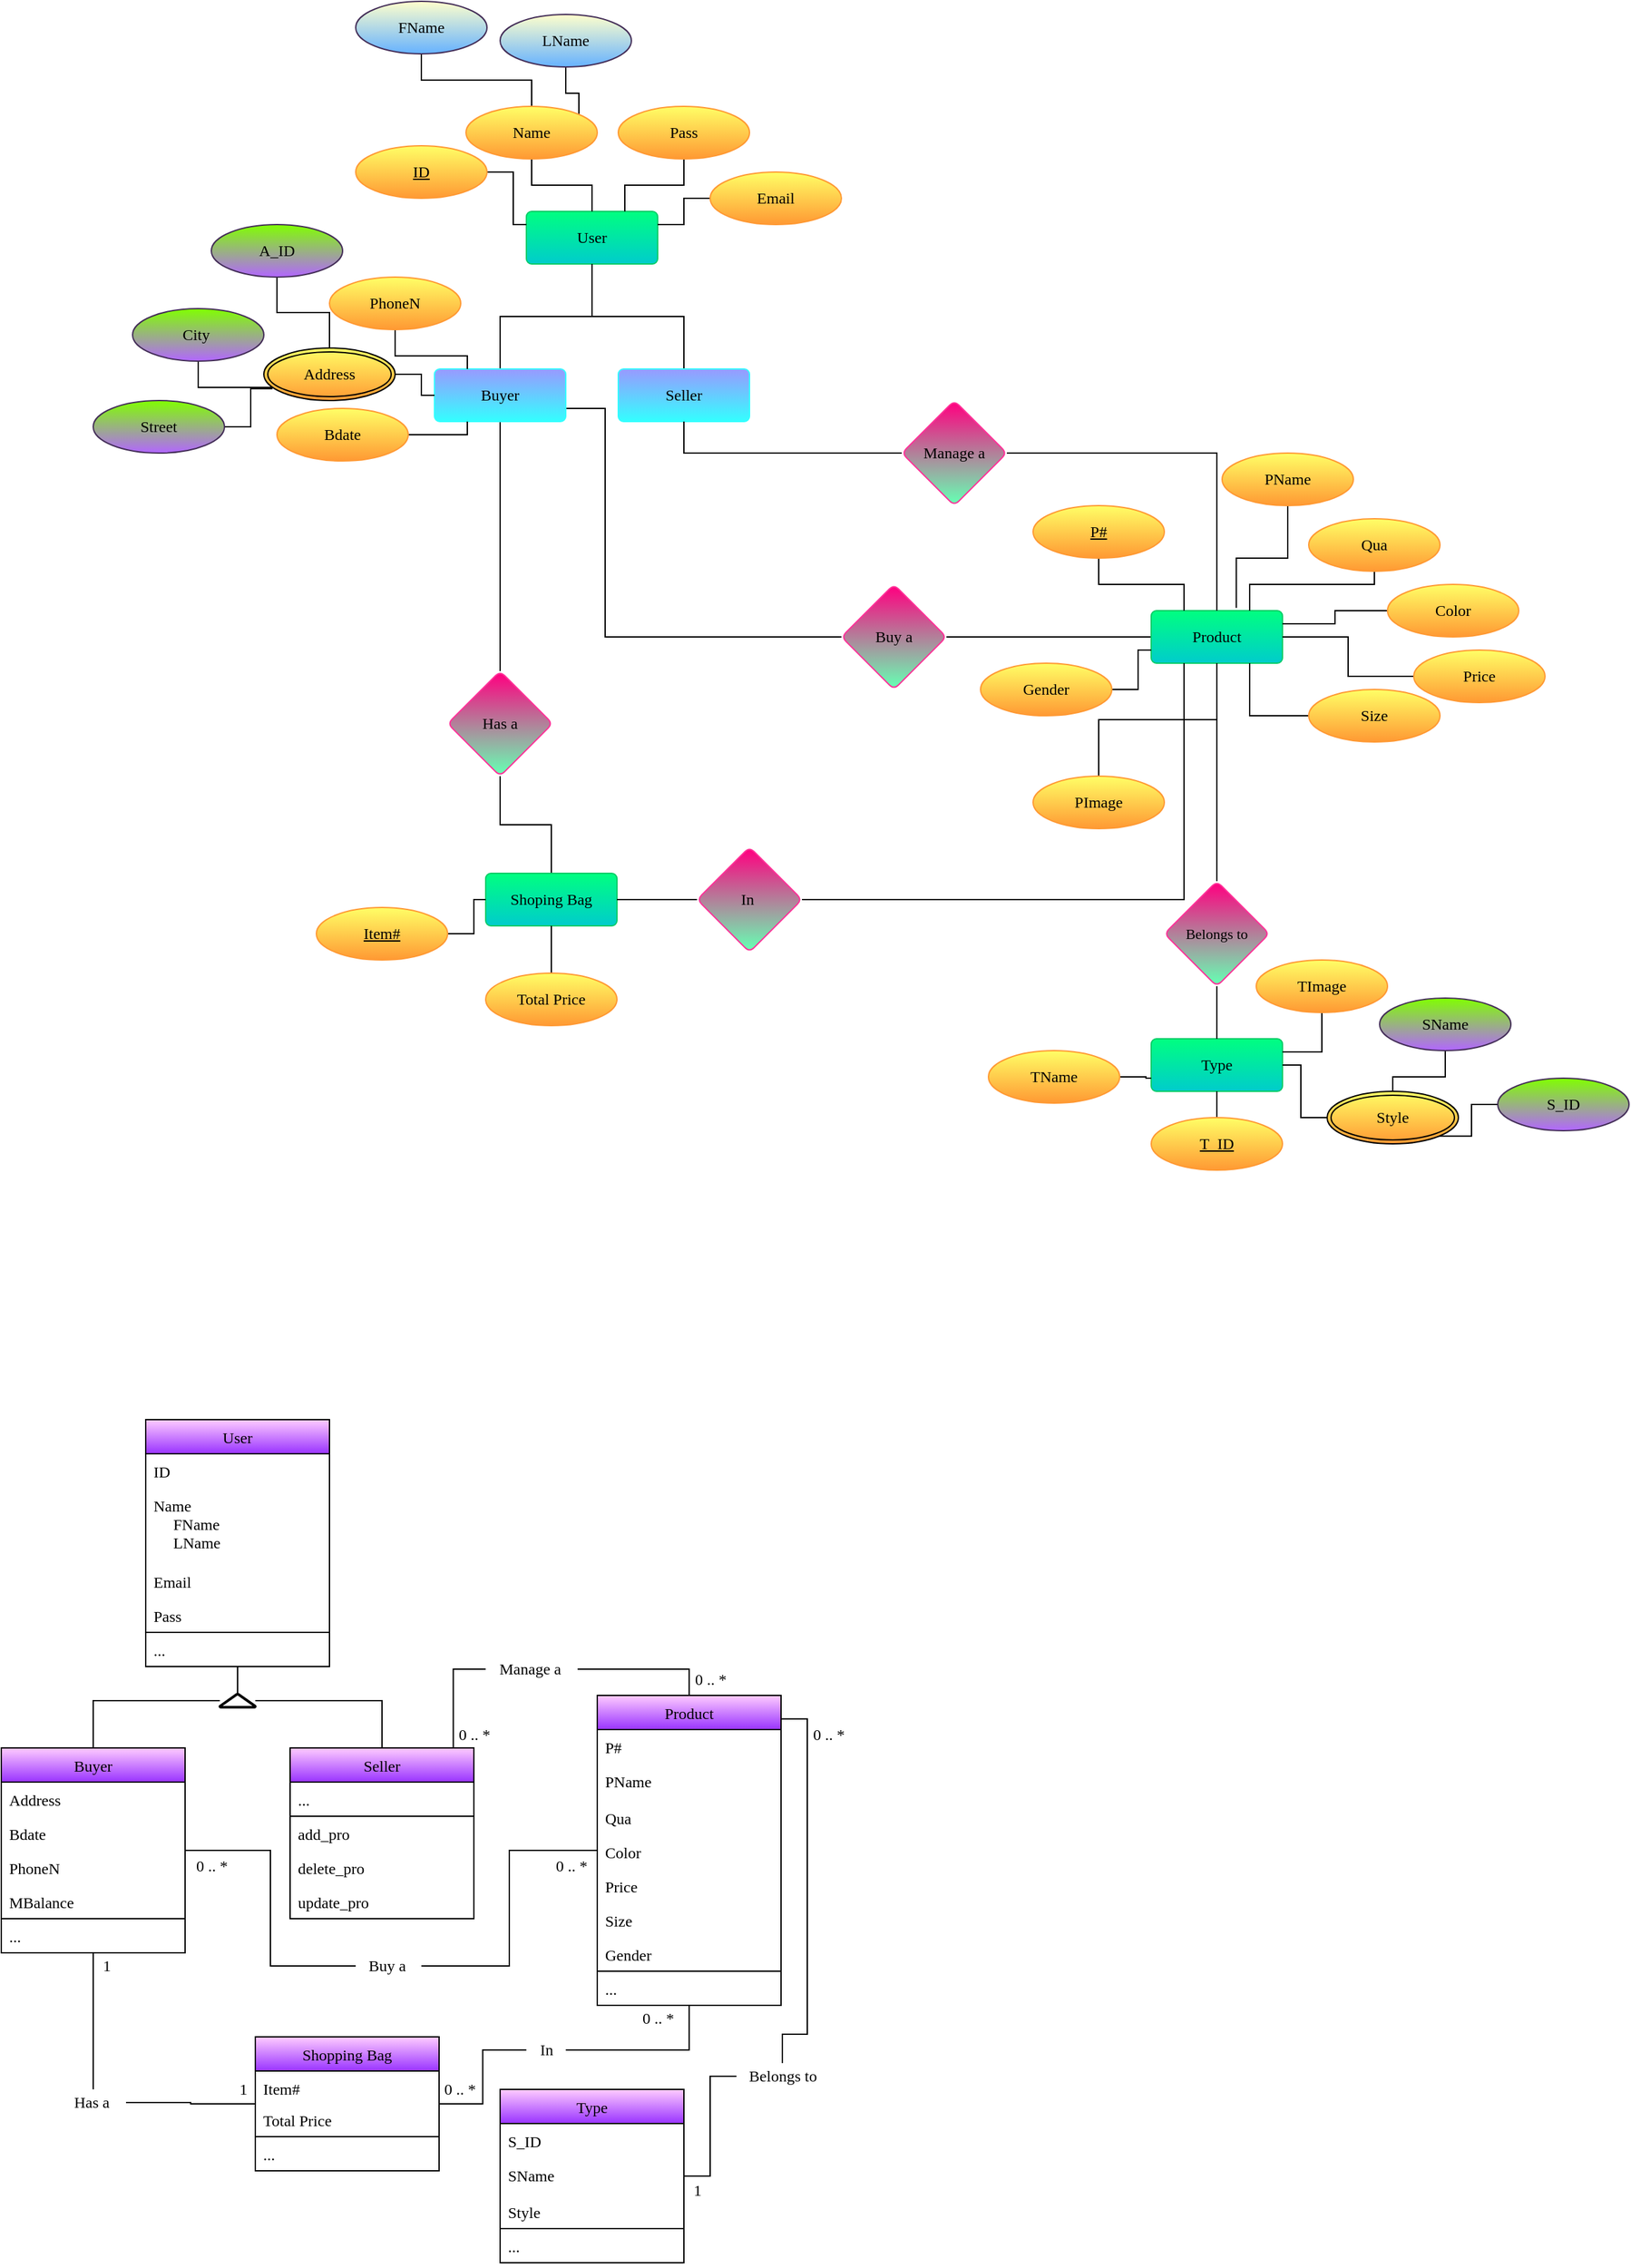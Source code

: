 <mxfile version="15.7.3" type="device"><diagram id="_LxuNjY-jm7kyZWrv2rZ" name="Page-1"><mxGraphModel dx="2048" dy="811" grid="1" gridSize="10" guides="1" tooltips="1" connect="1" arrows="1" fold="1" page="1" pageScale="1" pageWidth="827" pageHeight="1169" math="0" shadow="0"><root><mxCell id="0"/><mxCell id="1" parent="0"/><mxCell id="PsfWCYP6FHi2x8gQB1li-33" value="&lt;div&gt;&lt;font&gt;User&lt;/font&gt;&lt;/div&gt;" style="rounded=1;arcSize=10;whiteSpace=wrap;html=1;align=center;fillColor=#00FF80;strokeColor=#00CC66;fontFamily=Comic Sans MS;gradientColor=#00CCCC;" parent="1" vertex="1"><mxGeometry x="-140" y="1210" width="100" height="40" as="geometry"/></mxCell><mxCell id="PsfWCYP6FHi2x8gQB1li-34" value="" style="edgeStyle=orthogonalEdgeStyle;rounded=0;orthogonalLoop=1;jettySize=auto;html=1;fontFamily=Comic Sans MS;endArrow=none;endFill=0;" parent="1" source="PsfWCYP6FHi2x8gQB1li-35" target="PsfWCYP6FHi2x8gQB1li-55" edge="1"><mxGeometry relative="1" as="geometry"/></mxCell><mxCell id="PsfWCYP6FHi2x8gQB1li-35" value="&lt;font face=&quot;Comic Sans MS&quot;&gt;Product&lt;/font&gt;" style="rounded=1;arcSize=10;whiteSpace=wrap;html=1;align=center;fillColor=#00FF80;strokeColor=#00CC66;gradientColor=#00CCCC;" parent="1" vertex="1"><mxGeometry x="336" y="1514" width="100" height="40" as="geometry"/></mxCell><mxCell id="PsfWCYP6FHi2x8gQB1li-36" value="" style="edgeStyle=orthogonalEdgeStyle;rounded=0;orthogonalLoop=1;jettySize=auto;html=1;fontFamily=Comic Sans MS;endArrow=none;endFill=0;" parent="1" source="PsfWCYP6FHi2x8gQB1li-37" target="PsfWCYP6FHi2x8gQB1li-57" edge="1"><mxGeometry relative="1" as="geometry"/></mxCell><mxCell id="PsfWCYP6FHi2x8gQB1li-37" value="&lt;font face=&quot;Comic Sans MS&quot;&gt;Shoping Bag&lt;/font&gt;" style="rounded=1;arcSize=10;whiteSpace=wrap;html=1;align=center;fillColor=#00FF80;strokeColor=#00CC66;gradientColor=#00CCCC;" parent="1" vertex="1"><mxGeometry x="-171" y="1714" width="100" height="40" as="geometry"/></mxCell><mxCell id="PsfWCYP6FHi2x8gQB1li-106" style="edgeStyle=orthogonalEdgeStyle;rounded=0;orthogonalLoop=1;jettySize=auto;html=1;entryX=0;entryY=0.25;entryDx=0;entryDy=0;endArrow=none;endFill=0;" parent="1" source="PsfWCYP6FHi2x8gQB1li-39" target="PsfWCYP6FHi2x8gQB1li-33" edge="1"><mxGeometry relative="1" as="geometry"/></mxCell><mxCell id="PsfWCYP6FHi2x8gQB1li-39" value="ID" style="ellipse;whiteSpace=wrap;html=1;align=center;fontStyle=4;fillColor=#FFFF66;strokeColor=#FF9933;fontFamily=Comic Sans MS;gradientColor=#FF9933;" parent="1" vertex="1"><mxGeometry x="-270" y="1160" width="100" height="40" as="geometry"/></mxCell><mxCell id="rI1KBfEibgs1g3h_AhYb-63" style="edgeStyle=orthogonalEdgeStyle;rounded=0;orthogonalLoop=1;jettySize=auto;html=1;entryX=1;entryY=0.25;entryDx=0;entryDy=0;fontFamily=Comic Sans MS;endArrow=none;endFill=0;" parent="1" source="PsfWCYP6FHi2x8gQB1li-46" target="PsfWCYP6FHi2x8gQB1li-33" edge="1"><mxGeometry relative="1" as="geometry"/></mxCell><mxCell id="PsfWCYP6FHi2x8gQB1li-46" value="Email" style="ellipse;whiteSpace=wrap;html=1;align=center;fontFamily=Comic Sans MS;fillColor=#FFFF66;strokeColor=#FF9933;gradientColor=#FF9933;" parent="1" vertex="1"><mxGeometry y="1180" width="100" height="40" as="geometry"/></mxCell><mxCell id="rI1KBfEibgs1g3h_AhYb-62" style="edgeStyle=orthogonalEdgeStyle;rounded=0;orthogonalLoop=1;jettySize=auto;html=1;entryX=0.75;entryY=0;entryDx=0;entryDy=0;fontFamily=Comic Sans MS;endArrow=none;endFill=0;" parent="1" source="PsfWCYP6FHi2x8gQB1li-50" target="PsfWCYP6FHi2x8gQB1li-33" edge="1"><mxGeometry relative="1" as="geometry"/></mxCell><mxCell id="PsfWCYP6FHi2x8gQB1li-50" value="Pass" style="ellipse;whiteSpace=wrap;html=1;align=center;fontFamily=Comic Sans MS;fillColor=#FFFF66;strokeColor=#FF9933;gradientColor=#FF9933;" parent="1" vertex="1"><mxGeometry x="-70" y="1130" width="100" height="40" as="geometry"/></mxCell><mxCell id="PsfWCYP6FHi2x8gQB1li-51" style="edgeStyle=orthogonalEdgeStyle;rounded=0;orthogonalLoop=1;jettySize=auto;html=1;fontFamily=Comic Sans MS;endArrow=none;endFill=0;" parent="1" source="PsfWCYP6FHi2x8gQB1li-52" target="PsfWCYP6FHi2x8gQB1li-40" edge="1"><mxGeometry relative="1" as="geometry"/></mxCell><mxCell id="PsfWCYP6FHi2x8gQB1li-52" value="FName" style="ellipse;whiteSpace=wrap;html=1;align=center;fillColor=#FFFFCC;strokeColor=#432D57;fontFamily=Comic Sans MS;fontColor=#000000;gradientColor=#66B2FF;" parent="1" vertex="1"><mxGeometry x="-270" y="1050" width="100" height="40" as="geometry"/></mxCell><mxCell id="PsfWCYP6FHi2x8gQB1li-155" style="edgeStyle=orthogonalEdgeStyle;rounded=0;orthogonalLoop=1;jettySize=auto;html=1;entryX=0.86;entryY=0.5;entryDx=0;entryDy=0;entryPerimeter=0;fontFamily=Comic Sans MS;endArrow=none;endFill=0;" parent="1" source="PsfWCYP6FHi2x8gQB1li-54" target="PsfWCYP6FHi2x8gQB1li-40" edge="1"><mxGeometry relative="1" as="geometry"/></mxCell><mxCell id="PsfWCYP6FHi2x8gQB1li-54" value="LName" style="ellipse;whiteSpace=wrap;html=1;align=center;fillColor=#FFFFCC;strokeColor=#432D57;fontFamily=Comic Sans MS;fontColor=#000000;gradientColor=#66B2FF;" parent="1" vertex="1"><mxGeometry x="-160" y="1060" width="100" height="40" as="geometry"/></mxCell><mxCell id="PsfWCYP6FHi2x8gQB1li-152" style="edgeStyle=orthogonalEdgeStyle;rounded=0;orthogonalLoop=1;jettySize=auto;html=1;entryX=1;entryY=0.75;entryDx=0;entryDy=0;fontFamily=Comic Sans MS;endArrow=none;endFill=0;" parent="1" source="PsfWCYP6FHi2x8gQB1li-55" target="PsfWCYP6FHi2x8gQB1li-94" edge="1"><mxGeometry relative="1" as="geometry"><Array as="points"><mxPoint x="-80" y="1534"/><mxPoint x="-80" y="1360"/></Array></mxGeometry></mxCell><mxCell id="PsfWCYP6FHi2x8gQB1li-55" value="Buy a" style="rhombus;whiteSpace=wrap;html=1;rounded=1;strokeColor=#FF3399;fillColor=#FF0080;arcSize=10;gradientColor=#66FFB3;fontFamily=Comic Sans MS;" parent="1" vertex="1"><mxGeometry x="100" y="1494" width="80" height="80" as="geometry"/></mxCell><mxCell id="PsfWCYP6FHi2x8gQB1li-153" style="edgeStyle=orthogonalEdgeStyle;rounded=0;orthogonalLoop=1;jettySize=auto;html=1;entryX=0.5;entryY=0.75;entryDx=0;entryDy=0;entryPerimeter=0;fontFamily=Comic Sans MS;endArrow=none;endFill=0;" parent="1" source="PsfWCYP6FHi2x8gQB1li-57" target="PsfWCYP6FHi2x8gQB1li-94" edge="1"><mxGeometry relative="1" as="geometry"><Array as="points"><mxPoint x="-160" y="1470"/><mxPoint x="-160" y="1470"/></Array></mxGeometry></mxCell><mxCell id="PsfWCYP6FHi2x8gQB1li-57" value="Has a" style="rhombus;whiteSpace=wrap;html=1;rounded=1;fontColor=#000000;strokeColor=#FF3399;fillColor=#FF0080;arcSize=10;gradientColor=#66FFB3;fontFamily=Comic Sans MS;" parent="1" vertex="1"><mxGeometry x="-200" y="1560" width="80" height="80" as="geometry"/></mxCell><mxCell id="PsfWCYP6FHi2x8gQB1li-60" style="edgeStyle=orthogonalEdgeStyle;rounded=0;orthogonalLoop=1;jettySize=auto;html=1;entryX=0.25;entryY=0;entryDx=0;entryDy=0;fontFamily=Comic Sans MS;fontColor=#FFFFFF;endArrow=none;endFill=0;" parent="1" source="PsfWCYP6FHi2x8gQB1li-61" target="PsfWCYP6FHi2x8gQB1li-35" edge="1"><mxGeometry relative="1" as="geometry"/></mxCell><mxCell id="PsfWCYP6FHi2x8gQB1li-61" value="P#" style="ellipse;whiteSpace=wrap;html=1;align=center;fontStyle=4;fillColor=#FFFF66;strokeColor=#FF9933;fontFamily=Comic Sans MS;gradientColor=#FF9933;" parent="1" vertex="1"><mxGeometry x="246" y="1434" width="100" height="40" as="geometry"/></mxCell><mxCell id="PsfWCYP6FHi2x8gQB1li-128" style="edgeStyle=orthogonalEdgeStyle;rounded=0;orthogonalLoop=1;jettySize=auto;html=1;entryX=0.648;entryY=-0.053;entryDx=0;entryDy=0;entryPerimeter=0;endArrow=none;endFill=0;" parent="1" source="PsfWCYP6FHi2x8gQB1li-63" target="PsfWCYP6FHi2x8gQB1li-35" edge="1"><mxGeometry relative="1" as="geometry"/></mxCell><mxCell id="PsfWCYP6FHi2x8gQB1li-63" value="PName" style="ellipse;whiteSpace=wrap;html=1;align=center;fontFamily=Comic Sans MS;fillColor=#FFFF66;strokeColor=#FF9933;gradientColor=#FF9933;" parent="1" vertex="1"><mxGeometry x="390" y="1394" width="100" height="40" as="geometry"/></mxCell><mxCell id="PsfWCYP6FHi2x8gQB1li-64" style="edgeStyle=orthogonalEdgeStyle;rounded=0;orthogonalLoop=1;jettySize=auto;html=1;entryX=1;entryY=0.5;entryDx=0;entryDy=0;fontFamily=Comic Sans MS;fontColor=#FFFFFF;endArrow=none;endFill=0;" parent="1" source="PsfWCYP6FHi2x8gQB1li-65" target="PsfWCYP6FHi2x8gQB1li-35" edge="1"><mxGeometry relative="1" as="geometry"/></mxCell><mxCell id="PsfWCYP6FHi2x8gQB1li-65" value="Price" style="ellipse;whiteSpace=wrap;html=1;align=center;fontFamily=Comic Sans MS;fillColor=#FFFF66;strokeColor=#FF9933;gradientColor=#FF9933;" parent="1" vertex="1"><mxGeometry x="536" y="1544" width="100" height="40" as="geometry"/></mxCell><mxCell id="PsfWCYP6FHi2x8gQB1li-66" style="edgeStyle=orthogonalEdgeStyle;rounded=0;orthogonalLoop=1;jettySize=auto;html=1;entryX=0.75;entryY=0;entryDx=0;entryDy=0;fontFamily=Comic Sans MS;fontColor=#FFFFFF;endArrow=none;endFill=0;" parent="1" source="PsfWCYP6FHi2x8gQB1li-67" target="PsfWCYP6FHi2x8gQB1li-35" edge="1"><mxGeometry relative="1" as="geometry"><Array as="points"><mxPoint x="411" y="1494"/></Array></mxGeometry></mxCell><mxCell id="PsfWCYP6FHi2x8gQB1li-67" value="Qua" style="ellipse;whiteSpace=wrap;html=1;align=center;fontFamily=Comic Sans MS;fillColor=#FFFF66;strokeColor=#FF9933;gradientColor=#FF9933;" parent="1" vertex="1"><mxGeometry x="456" y="1444" width="100" height="40" as="geometry"/></mxCell><mxCell id="PsfWCYP6FHi2x8gQB1li-68" style="edgeStyle=orthogonalEdgeStyle;rounded=0;orthogonalLoop=1;jettySize=auto;html=1;entryX=1;entryY=0.25;entryDx=0;entryDy=0;fontFamily=Comic Sans MS;fontColor=#FFFFFF;endArrow=none;endFill=0;" parent="1" source="PsfWCYP6FHi2x8gQB1li-69" target="PsfWCYP6FHi2x8gQB1li-35" edge="1"><mxGeometry relative="1" as="geometry"/></mxCell><mxCell id="PsfWCYP6FHi2x8gQB1li-69" value="Color" style="ellipse;whiteSpace=wrap;html=1;align=center;fontFamily=Comic Sans MS;fillColor=#FFFF66;strokeColor=#FF9933;gradientColor=#FF9933;" parent="1" vertex="1"><mxGeometry x="516" y="1494" width="100" height="40" as="geometry"/></mxCell><mxCell id="PsfWCYP6FHi2x8gQB1li-123" style="edgeStyle=orthogonalEdgeStyle;rounded=0;orthogonalLoop=1;jettySize=auto;html=1;entryX=0.25;entryY=1;entryDx=0;entryDy=0;endArrow=none;endFill=0;" parent="1" source="PsfWCYP6FHi2x8gQB1li-71" target="PsfWCYP6FHi2x8gQB1li-35" edge="1"><mxGeometry relative="1" as="geometry"/></mxCell><mxCell id="PsfWCYP6FHi2x8gQB1li-141" value="" style="edgeStyle=orthogonalEdgeStyle;rounded=0;orthogonalLoop=1;jettySize=auto;html=1;fontFamily=Helvetica;endArrow=none;endFill=0;" parent="1" source="PsfWCYP6FHi2x8gQB1li-71" target="PsfWCYP6FHi2x8gQB1li-37" edge="1"><mxGeometry relative="1" as="geometry"/></mxCell><mxCell id="PsfWCYP6FHi2x8gQB1li-71" value="In&amp;nbsp;" style="rhombus;whiteSpace=wrap;html=1;rounded=1;fontColor=#000000;strokeColor=#FF3399;fillColor=#FF0080;arcSize=10;gradientColor=#66FFB3;fontFamily=Comic Sans MS;" parent="1" vertex="1"><mxGeometry x="-10" y="1694" width="80" height="80" as="geometry"/></mxCell><mxCell id="PsfWCYP6FHi2x8gQB1li-72" style="edgeStyle=orthogonalEdgeStyle;rounded=0;orthogonalLoop=1;jettySize=auto;html=1;entryX=0.5;entryY=1;entryDx=0;entryDy=0;fontFamily=Comic Sans MS;fontColor=#FFFFFF;endArrow=none;endFill=0;" parent="1" source="PsfWCYP6FHi2x8gQB1li-73" target="PsfWCYP6FHi2x8gQB1li-37" edge="1"><mxGeometry relative="1" as="geometry"/></mxCell><mxCell id="PsfWCYP6FHi2x8gQB1li-73" value="Total Price" style="ellipse;whiteSpace=wrap;html=1;align=center;fontFamily=Comic Sans MS;fontColor=#000000;strokeColor=#FF9933;fillColor=#FFFF66;gradientColor=#FF9933;" parent="1" vertex="1"><mxGeometry x="-171" y="1790" width="100" height="40" as="geometry"/></mxCell><mxCell id="PsfWCYP6FHi2x8gQB1li-125" style="edgeStyle=orthogonalEdgeStyle;rounded=0;orthogonalLoop=1;jettySize=auto;html=1;entryX=0;entryY=0.75;entryDx=0;entryDy=0;endArrow=none;endFill=0;" parent="1" source="PsfWCYP6FHi2x8gQB1li-75" target="PsfWCYP6FHi2x8gQB1li-35" edge="1"><mxGeometry relative="1" as="geometry"/></mxCell><mxCell id="PsfWCYP6FHi2x8gQB1li-75" value="Gender" style="ellipse;whiteSpace=wrap;html=1;align=center;fontFamily=Comic Sans MS;fillColor=#FFFF66;strokeColor=#FF9933;gradientColor=#FF9933;" parent="1" vertex="1"><mxGeometry x="206" y="1554" width="100" height="40" as="geometry"/></mxCell><mxCell id="PsfWCYP6FHi2x8gQB1li-80" value="&lt;font face=&quot;Comic Sans MS&quot;&gt;Type&lt;/font&gt;" style="rounded=1;arcSize=10;whiteSpace=wrap;html=1;align=center;fillColor=#00FF80;strokeColor=#00CC66;gradientColor=#00CCCC;" parent="1" vertex="1"><mxGeometry x="336" y="1840" width="100" height="40" as="geometry"/></mxCell><mxCell id="PsfWCYP6FHi2x8gQB1li-89" style="edgeStyle=orthogonalEdgeStyle;rounded=0;orthogonalLoop=1;jettySize=auto;html=1;entryX=0;entryY=0.75;entryDx=0;entryDy=0;endArrow=none;endFill=0;" parent="1" source="PsfWCYP6FHi2x8gQB1li-90" target="PsfWCYP6FHi2x8gQB1li-80" edge="1"><mxGeometry relative="1" as="geometry"/></mxCell><mxCell id="PsfWCYP6FHi2x8gQB1li-90" value="TName" style="ellipse;whiteSpace=wrap;html=1;align=center;fontFamily=Comic Sans MS;fillColor=#FFFF66;strokeColor=#FF9933;gradientColor=#FF9933;" parent="1" vertex="1"><mxGeometry x="212" y="1849" width="100" height="40" as="geometry"/></mxCell><mxCell id="PsfWCYP6FHi2x8gQB1li-91" style="edgeStyle=orthogonalEdgeStyle;rounded=0;orthogonalLoop=1;jettySize=auto;html=1;entryX=0.75;entryY=1;entryDx=0;entryDy=0;endArrow=none;endFill=0;" parent="1" source="PsfWCYP6FHi2x8gQB1li-92" target="PsfWCYP6FHi2x8gQB1li-35" edge="1"><mxGeometry relative="1" as="geometry"/></mxCell><mxCell id="PsfWCYP6FHi2x8gQB1li-92" value="Size" style="ellipse;whiteSpace=wrap;html=1;align=center;fontFamily=Comic Sans MS;fillColor=#FFFF66;strokeColor=#FF9933;gradientColor=#FF9933;" parent="1" vertex="1"><mxGeometry x="456" y="1574" width="100" height="40" as="geometry"/></mxCell><mxCell id="PsfWCYP6FHi2x8gQB1li-111" style="edgeStyle=orthogonalEdgeStyle;rounded=0;orthogonalLoop=1;jettySize=auto;html=1;entryX=0.5;entryY=1;entryDx=0;entryDy=0;endArrow=none;endFill=0;" parent="1" source="PsfWCYP6FHi2x8gQB1li-94" target="PsfWCYP6FHi2x8gQB1li-33" edge="1"><mxGeometry relative="1" as="geometry"/></mxCell><mxCell id="PsfWCYP6FHi2x8gQB1li-94" value="Buyer" style="rounded=1;arcSize=10;whiteSpace=wrap;html=1;align=center;fontFamily=Comic Sans MS;fillColor=#9999FF;strokeColor=#33FFFF;fontColor=#000000;gradientColor=#33FFFF;" parent="1" vertex="1"><mxGeometry x="-210" y="1330" width="100" height="40" as="geometry"/></mxCell><mxCell id="PsfWCYP6FHi2x8gQB1li-112" style="edgeStyle=orthogonalEdgeStyle;rounded=0;orthogonalLoop=1;jettySize=auto;html=1;endArrow=none;endFill=0;" parent="1" source="PsfWCYP6FHi2x8gQB1li-96" target="PsfWCYP6FHi2x8gQB1li-33" edge="1"><mxGeometry relative="1" as="geometry"/></mxCell><mxCell id="PsfWCYP6FHi2x8gQB1li-96" value="Seller" style="rounded=1;arcSize=10;whiteSpace=wrap;html=1;align=center;fontFamily=Comic Sans MS;fillColor=#9999FF;strokeColor=#33FFFF;fontColor=#000000;gradientColor=#33FFFF;" parent="1" vertex="1"><mxGeometry x="-70" y="1330" width="100" height="40" as="geometry"/></mxCell><mxCell id="PsfWCYP6FHi2x8gQB1li-104" style="edgeStyle=orthogonalEdgeStyle;rounded=0;orthogonalLoop=1;jettySize=auto;html=1;entryX=0.5;entryY=0;entryDx=0;entryDy=0;endArrow=none;endFill=0;" parent="1" source="PsfWCYP6FHi2x8gQB1li-40" target="PsfWCYP6FHi2x8gQB1li-33" edge="1"><mxGeometry relative="1" as="geometry"/></mxCell><mxCell id="PsfWCYP6FHi2x8gQB1li-40" value="Name" style="ellipse;whiteSpace=wrap;html=1;align=center;fillColor=#FFFF66;strokeColor=#FF9933;fontFamily=Comic Sans MS;gradientColor=#FF9933;" parent="1" vertex="1"><mxGeometry x="-186" y="1130" width="100" height="40" as="geometry"/></mxCell><mxCell id="PsfWCYP6FHi2x8gQB1li-117" style="edgeStyle=orthogonalEdgeStyle;rounded=0;orthogonalLoop=1;jettySize=auto;html=1;entryX=0.5;entryY=0;entryDx=0;entryDy=0;endArrow=none;endFill=0;" parent="1" source="PsfWCYP6FHi2x8gQB1li-115" target="PsfWCYP6FHi2x8gQB1li-80" edge="1"><mxGeometry relative="1" as="geometry"/></mxCell><mxCell id="PsfWCYP6FHi2x8gQB1li-148" style="edgeStyle=orthogonalEdgeStyle;rounded=0;orthogonalLoop=1;jettySize=auto;html=1;entryX=0.5;entryY=1;entryDx=0;entryDy=0;fontFamily=Comic Sans MS;endArrow=none;endFill=0;" parent="1" source="PsfWCYP6FHi2x8gQB1li-115" target="PsfWCYP6FHi2x8gQB1li-35" edge="1"><mxGeometry relative="1" as="geometry"/></mxCell><mxCell id="PsfWCYP6FHi2x8gQB1li-115" value="&lt;span style=&quot;font-size: 11px&quot;&gt;Belongs to&lt;/span&gt;" style="rhombus;whiteSpace=wrap;html=1;rounded=1;fontColor=#000000;strokeColor=#FF3399;fillColor=#FF0080;arcSize=10;gradientColor=#66FFB3;fontFamily=Comic Sans MS;fontSize=11;" parent="1" vertex="1"><mxGeometry x="346" y="1720" width="80" height="80" as="geometry"/></mxCell><mxCell id="PsfWCYP6FHi2x8gQB1li-130" style="edgeStyle=orthogonalEdgeStyle;rounded=0;orthogonalLoop=1;jettySize=auto;html=1;entryX=0.5;entryY=1;entryDx=0;entryDy=0;endArrow=none;endFill=0;" parent="1" source="PsfWCYP6FHi2x8gQB1li-129" target="PsfWCYP6FHi2x8gQB1li-96" edge="1"><mxGeometry relative="1" as="geometry"/></mxCell><mxCell id="PsfWCYP6FHi2x8gQB1li-131" style="edgeStyle=orthogonalEdgeStyle;rounded=0;orthogonalLoop=1;jettySize=auto;html=1;entryX=0.5;entryY=0;entryDx=0;entryDy=0;endArrow=none;endFill=0;" parent="1" source="PsfWCYP6FHi2x8gQB1li-129" target="PsfWCYP6FHi2x8gQB1li-35" edge="1"><mxGeometry relative="1" as="geometry"/></mxCell><mxCell id="PsfWCYP6FHi2x8gQB1li-129" value="Manage a" style="rhombus;whiteSpace=wrap;html=1;rounded=1;strokeColor=#FF3399;fillColor=#FF0080;arcSize=10;gradientColor=#66FFB3;fontFamily=Comic Sans MS;" parent="1" vertex="1"><mxGeometry x="146" y="1354" width="80" height="80" as="geometry"/></mxCell><mxCell id="PsfWCYP6FHi2x8gQB1li-140" value="" style="edgeStyle=orthogonalEdgeStyle;rounded=0;orthogonalLoop=1;jettySize=auto;html=1;fontFamily=Helvetica;endArrow=none;endFill=0;" parent="1" source="PsfWCYP6FHi2x8gQB1li-138" target="PsfWCYP6FHi2x8gQB1li-37" edge="1"><mxGeometry relative="1" as="geometry"/></mxCell><mxCell id="PsfWCYP6FHi2x8gQB1li-138" value="Item#" style="ellipse;whiteSpace=wrap;html=1;align=center;fontStyle=4;fillColor=#FFFF66;strokeColor=#FF9933;fontFamily=Comic Sans MS;gradientColor=#FF9933;" parent="1" vertex="1"><mxGeometry x="-300" y="1740" width="100" height="40" as="geometry"/></mxCell><mxCell id="PsfWCYP6FHi2x8gQB1li-158" style="edgeStyle=orthogonalEdgeStyle;rounded=0;orthogonalLoop=1;jettySize=auto;html=1;entryX=0.5;entryY=1;entryDx=0;entryDy=0;fontFamily=Comic Sans MS;endArrow=none;endFill=0;" parent="1" source="PsfWCYP6FHi2x8gQB1li-157" target="PsfWCYP6FHi2x8gQB1li-80" edge="1"><mxGeometry relative="1" as="geometry"/></mxCell><mxCell id="PsfWCYP6FHi2x8gQB1li-157" value="T_ID" style="ellipse;whiteSpace=wrap;html=1;align=center;fontStyle=4;fillColor=#FFFF66;strokeColor=#FF9933;fontFamily=Comic Sans MS;gradientColor=#FF9933;" parent="1" vertex="1"><mxGeometry x="336" y="1900" width="100" height="40" as="geometry"/></mxCell><mxCell id="rI1KBfEibgs1g3h_AhYb-4" style="edgeStyle=orthogonalEdgeStyle;rounded=0;orthogonalLoop=1;jettySize=auto;html=1;entryX=0;entryY=1;entryDx=0;entryDy=0;endArrow=none;endFill=0;" parent="1" edge="1"><mxGeometry relative="1" as="geometry"><mxPoint x="-5.355" y="1094.142" as="targetPoint"/></mxGeometry></mxCell><mxCell id="rI1KBfEibgs1g3h_AhYb-5" style="edgeStyle=orthogonalEdgeStyle;rounded=0;orthogonalLoop=1;jettySize=auto;html=1;entryX=0.5;entryY=1;entryDx=0;entryDy=0;endArrow=none;endFill=0;" parent="1" edge="1"><mxGeometry relative="1" as="geometry"><mxPoint x="80" y="1140" as="targetPoint"/></mxGeometry></mxCell><mxCell id="rI1KBfEibgs1g3h_AhYb-7" style="edgeStyle=orthogonalEdgeStyle;rounded=0;orthogonalLoop=1;jettySize=auto;html=1;endArrow=none;endFill=0;" parent="1" source="rI1KBfEibgs1g3h_AhYb-6" target="PsfWCYP6FHi2x8gQB1li-80" edge="1"><mxGeometry relative="1" as="geometry"/></mxCell><mxCell id="rI1KBfEibgs1g3h_AhYb-6" value="Style" style="ellipse;shape=doubleEllipse;margin=3;whiteSpace=wrap;html=1;align=center;strokeColor=#000000;gradientColor=#FF9933;fontFamily=Comic Sans MS;fillColor=#FFFF66;" parent="1" vertex="1"><mxGeometry x="470" y="1880" width="100" height="40" as="geometry"/></mxCell><mxCell id="rI1KBfEibgs1g3h_AhYb-11" style="edgeStyle=orthogonalEdgeStyle;rounded=0;orthogonalLoop=1;jettySize=auto;html=1;entryX=0.5;entryY=0;entryDx=0;entryDy=0;endArrow=none;endFill=0;" parent="1" source="rI1KBfEibgs1g3h_AhYb-8" target="rI1KBfEibgs1g3h_AhYb-6" edge="1"><mxGeometry relative="1" as="geometry"/></mxCell><mxCell id="rI1KBfEibgs1g3h_AhYb-8" value="SName" style="ellipse;whiteSpace=wrap;html=1;align=center;fontFamily=Comic Sans MS;fillColor=#80FF00;strokeColor=#432D57;gradientColor=#B266FF;" parent="1" vertex="1"><mxGeometry x="510" y="1809" width="100" height="40" as="geometry"/></mxCell><mxCell id="rI1KBfEibgs1g3h_AhYb-14" style="edgeStyle=orthogonalEdgeStyle;rounded=0;orthogonalLoop=1;jettySize=auto;html=1;entryX=1;entryY=1;entryDx=0;entryDy=0;endArrow=none;endFill=0;" parent="1" source="rI1KBfEibgs1g3h_AhYb-9" target="rI1KBfEibgs1g3h_AhYb-6" edge="1"><mxGeometry relative="1" as="geometry"/></mxCell><mxCell id="rI1KBfEibgs1g3h_AhYb-9" value="S_ID" style="ellipse;whiteSpace=wrap;html=1;align=center;fillColor=#80FF00;strokeColor=#432D57;fontFamily=Comic Sans MS;gradientColor=#B266FF;" parent="1" vertex="1"><mxGeometry x="600" y="1870" width="100" height="40" as="geometry"/></mxCell><mxCell id="rI1KBfEibgs1g3h_AhYb-23" value="User" style="swimlane;fontStyle=0;childLayout=stackLayout;horizontal=1;startSize=26;fillColor=#FFCCFF;horizontalStack=0;resizeParent=1;resizeParentMax=0;resizeLast=0;collapsible=1;marginBottom=0;strokeColor=#000000;swimlaneFillColor=default;gradientColor=#9933FF;fontFamily=Comic Sans MS;" parent="1" vertex="1"><mxGeometry x="-430" y="2130" width="140" height="188" as="geometry"/></mxCell><mxCell id="rI1KBfEibgs1g3h_AhYb-24" value="ID" style="text;align=left;verticalAlign=top;spacingLeft=4;spacingRight=4;overflow=hidden;rotatable=0;points=[[0,0.5],[1,0.5]];portConstraint=eastwest;labelBorderColor=none;strokeColor=none;fontFamily=Comic Sans MS;" parent="rI1KBfEibgs1g3h_AhYb-23" vertex="1"><mxGeometry y="26" width="140" height="26" as="geometry"/></mxCell><mxCell id="rI1KBfEibgs1g3h_AhYb-25" value="Name &#10;     FName&#10;     LName &#10;  " style="text;align=left;verticalAlign=top;spacingLeft=4;spacingRight=4;overflow=hidden;rotatable=0;points=[[0,0.5],[1,0.5]];portConstraint=eastwest;strokeColor=none;fontFamily=Comic Sans MS;" parent="rI1KBfEibgs1g3h_AhYb-23" vertex="1"><mxGeometry y="52" width="140" height="58" as="geometry"/></mxCell><mxCell id="rI1KBfEibgs1g3h_AhYb-26" value="Email&#10;" style="text;align=left;verticalAlign=top;spacingLeft=4;spacingRight=4;overflow=hidden;rotatable=0;points=[[0,0.5],[1,0.5]];portConstraint=eastwest;strokeColor=none;fontFamily=Comic Sans MS;" parent="rI1KBfEibgs1g3h_AhYb-23" vertex="1"><mxGeometry y="110" width="140" height="26" as="geometry"/></mxCell><mxCell id="rI1KBfEibgs1g3h_AhYb-39" value="Pass" style="text;strokeColor=none;fillColor=none;align=left;verticalAlign=top;spacingLeft=4;spacingRight=4;overflow=hidden;rotatable=0;points=[[0,0.5],[1,0.5]];portConstraint=eastwest;fontFamily=Comic Sans MS;" parent="rI1KBfEibgs1g3h_AhYb-23" vertex="1"><mxGeometry y="136" width="140" height="26" as="geometry"/></mxCell><mxCell id="rI1KBfEibgs1g3h_AhYb-56" value="..." style="text;strokeColor=default;fillColor=none;align=left;verticalAlign=top;spacingLeft=4;spacingRight=4;overflow=hidden;rotatable=0;points=[[0,0.5],[1,0.5]];portConstraint=eastwest;fontFamily=Comic Sans MS;" parent="rI1KBfEibgs1g3h_AhYb-23" vertex="1"><mxGeometry y="162" width="140" height="26" as="geometry"/></mxCell><mxCell id="rI1KBfEibgs1g3h_AhYb-40" value="Buyer" style="swimlane;fontStyle=0;childLayout=stackLayout;horizontal=1;startSize=26;fillColor=#FFCCFF;horizontalStack=0;resizeParent=1;resizeParentMax=0;resizeLast=0;collapsible=1;marginBottom=0;strokeColor=#000000;swimlaneFillColor=default;gradientColor=#9933FF;fontFamily=Comic Sans MS;" parent="1" vertex="1"><mxGeometry x="-540" y="2380" width="140" height="156" as="geometry"/></mxCell><mxCell id="rI1KBfEibgs1g3h_AhYb-78" value="Address " style="text;align=left;verticalAlign=top;spacingLeft=4;spacingRight=4;overflow=hidden;rotatable=0;points=[[0,0.5],[1,0.5]];portConstraint=eastwest;strokeColor=none;fontFamily=Comic Sans MS;" parent="rI1KBfEibgs1g3h_AhYb-40" vertex="1"><mxGeometry y="26" width="140" height="26" as="geometry"/></mxCell><mxCell id="rI1KBfEibgs1g3h_AhYb-80" value="Bdate" style="text;strokeColor=none;fillColor=none;align=left;verticalAlign=top;spacingLeft=4;spacingRight=4;overflow=hidden;rotatable=0;points=[[0,0.5],[1,0.5]];portConstraint=eastwest;fontFamily=Comic Sans MS;" parent="rI1KBfEibgs1g3h_AhYb-40" vertex="1"><mxGeometry y="52" width="140" height="26" as="geometry"/></mxCell><mxCell id="rI1KBfEibgs1g3h_AhYb-79" value="PhoneN" style="text;strokeColor=none;fillColor=none;align=left;verticalAlign=top;spacingLeft=4;spacingRight=4;overflow=hidden;rotatable=0;points=[[0,0.5],[1,0.5]];portConstraint=eastwest;fontFamily=Comic Sans MS;" parent="rI1KBfEibgs1g3h_AhYb-40" vertex="1"><mxGeometry y="78" width="140" height="26" as="geometry"/></mxCell><mxCell id="rI1KBfEibgs1g3h_AhYb-82" value="MBalance" style="text;strokeColor=none;fillColor=none;align=left;verticalAlign=top;spacingLeft=4;spacingRight=4;overflow=hidden;rotatable=0;points=[[0,0.5],[1,0.5]];portConstraint=eastwest;fontFamily=Comic Sans MS;" parent="rI1KBfEibgs1g3h_AhYb-40" vertex="1"><mxGeometry y="104" width="140" height="26" as="geometry"/></mxCell><mxCell id="rI1KBfEibgs1g3h_AhYb-47" value="..." style="text;strokeColor=default;fillColor=none;align=left;verticalAlign=top;spacingLeft=4;spacingRight=4;overflow=hidden;rotatable=0;points=[[0,0.5],[1,0.5]];portConstraint=eastwest;fontFamily=Comic Sans MS;" parent="rI1KBfEibgs1g3h_AhYb-40" vertex="1"><mxGeometry y="130" width="140" height="26" as="geometry"/></mxCell><mxCell id="rI1KBfEibgs1g3h_AhYb-71" style="edgeStyle=orthogonalEdgeStyle;rounded=0;orthogonalLoop=1;jettySize=auto;html=1;entryX=0.066;entryY=0.735;entryDx=0;entryDy=0;entryPerimeter=0;fontFamily=Comic Sans MS;endArrow=none;endFill=0;" parent="1" source="rI1KBfEibgs1g3h_AhYb-57" target="rI1KBfEibgs1g3h_AhYb-61" edge="1"><mxGeometry relative="1" as="geometry"/></mxCell><mxCell id="rI1KBfEibgs1g3h_AhYb-57" value="City&amp;nbsp;" style="ellipse;whiteSpace=wrap;html=1;align=center;fillColor=#80FF00;strokeColor=#432D57;fontFamily=Comic Sans MS;fontColor=#000000;gradientColor=#B266FF;" parent="1" vertex="1"><mxGeometry x="-440" y="1284" width="100" height="40" as="geometry"/></mxCell><mxCell id="rI1KBfEibgs1g3h_AhYb-72" style="edgeStyle=orthogonalEdgeStyle;rounded=0;orthogonalLoop=1;jettySize=auto;html=1;entryX=0.066;entryY=0.775;entryDx=0;entryDy=0;entryPerimeter=0;fontFamily=Comic Sans MS;endArrow=none;endFill=0;" parent="1" source="rI1KBfEibgs1g3h_AhYb-58" target="rI1KBfEibgs1g3h_AhYb-61" edge="1"><mxGeometry relative="1" as="geometry"/></mxCell><mxCell id="rI1KBfEibgs1g3h_AhYb-58" value="Street" style="ellipse;whiteSpace=wrap;html=1;align=center;fillColor=#80FF00;strokeColor=#432D57;fontFamily=Comic Sans MS;fontColor=#000000;gradientColor=#B266FF;" parent="1" vertex="1"><mxGeometry x="-470" y="1354" width="100" height="40" as="geometry"/></mxCell><mxCell id="rI1KBfEibgs1g3h_AhYb-68" style="edgeStyle=orthogonalEdgeStyle;rounded=0;orthogonalLoop=1;jettySize=auto;html=1;entryX=0.25;entryY=0;entryDx=0;entryDy=0;fontFamily=Comic Sans MS;endArrow=none;endFill=0;" parent="1" source="rI1KBfEibgs1g3h_AhYb-59" target="PsfWCYP6FHi2x8gQB1li-94" edge="1"><mxGeometry relative="1" as="geometry"/></mxCell><mxCell id="rI1KBfEibgs1g3h_AhYb-59" value="PhoneN" style="ellipse;whiteSpace=wrap;html=1;align=center;fontFamily=Comic Sans MS;fillColor=#FFFF66;strokeColor=#FF9933;gradientColor=#FF9933;" parent="1" vertex="1"><mxGeometry x="-290" y="1260" width="100" height="40" as="geometry"/></mxCell><mxCell id="rI1KBfEibgs1g3h_AhYb-69" style="edgeStyle=orthogonalEdgeStyle;rounded=0;orthogonalLoop=1;jettySize=auto;html=1;entryX=0.25;entryY=1;entryDx=0;entryDy=0;fontFamily=Comic Sans MS;endArrow=none;endFill=0;" parent="1" source="rI1KBfEibgs1g3h_AhYb-60" target="PsfWCYP6FHi2x8gQB1li-94" edge="1"><mxGeometry relative="1" as="geometry"><Array as="points"><mxPoint x="-185" y="1380"/></Array></mxGeometry></mxCell><mxCell id="rI1KBfEibgs1g3h_AhYb-60" value="Bdate" style="ellipse;whiteSpace=wrap;html=1;align=center;fontFamily=Comic Sans MS;fillColor=#FFFF66;strokeColor=#FF9933;gradientColor=#FF9933;" parent="1" vertex="1"><mxGeometry x="-330" y="1360" width="100" height="40" as="geometry"/></mxCell><mxCell id="rI1KBfEibgs1g3h_AhYb-65" style="edgeStyle=orthogonalEdgeStyle;rounded=0;orthogonalLoop=1;jettySize=auto;html=1;entryX=0;entryY=0.5;entryDx=0;entryDy=0;fontFamily=Comic Sans MS;endArrow=none;endFill=0;" parent="1" source="rI1KBfEibgs1g3h_AhYb-61" target="PsfWCYP6FHi2x8gQB1li-94" edge="1"><mxGeometry relative="1" as="geometry"/></mxCell><mxCell id="rI1KBfEibgs1g3h_AhYb-61" value="Address" style="ellipse;shape=doubleEllipse;margin=3;whiteSpace=wrap;html=1;align=center;fontFamily=Comic Sans MS;strokeColor=#000000;fillColor=#FFFF66;gradientColor=#FF9933;" parent="1" vertex="1"><mxGeometry x="-340" y="1314" width="100" height="40" as="geometry"/></mxCell><mxCell id="rI1KBfEibgs1g3h_AhYb-83" value="Seller" style="swimlane;fontStyle=0;childLayout=stackLayout;horizontal=1;startSize=26;fillColor=#FFCCFF;horizontalStack=0;resizeParent=1;resizeParentMax=0;resizeLast=0;collapsible=1;marginBottom=0;strokeColor=#000000;swimlaneFillColor=default;gradientColor=#9933FF;fontFamily=Comic Sans MS;" parent="1" vertex="1"><mxGeometry x="-320" y="2380" width="140" height="130" as="geometry"/></mxCell><mxCell id="rI1KBfEibgs1g3h_AhYb-88" value="..." style="text;strokeColor=default;fillColor=none;align=left;verticalAlign=top;spacingLeft=4;spacingRight=4;overflow=hidden;rotatable=0;points=[[0,0.5],[1,0.5]];portConstraint=eastwest;fontFamily=Comic Sans MS;" parent="rI1KBfEibgs1g3h_AhYb-83" vertex="1"><mxGeometry y="26" width="140" height="26" as="geometry"/></mxCell><mxCell id="rI1KBfEibgs1g3h_AhYb-84" value="add_pro" style="text;align=left;verticalAlign=top;spacingLeft=4;spacingRight=4;overflow=hidden;rotatable=0;points=[[0,0.5],[1,0.5]];portConstraint=eastwest;strokeColor=none;fontFamily=Comic Sans MS;" parent="rI1KBfEibgs1g3h_AhYb-83" vertex="1"><mxGeometry y="52" width="140" height="26" as="geometry"/></mxCell><mxCell id="rI1KBfEibgs1g3h_AhYb-89" value="delete_pro" style="text;align=left;verticalAlign=top;spacingLeft=4;spacingRight=4;overflow=hidden;rotatable=0;points=[[0,0.5],[1,0.5]];portConstraint=eastwest;strokeColor=none;fontFamily=Comic Sans MS;" parent="rI1KBfEibgs1g3h_AhYb-83" vertex="1"><mxGeometry y="78" width="140" height="26" as="geometry"/></mxCell><mxCell id="rI1KBfEibgs1g3h_AhYb-90" value="update_pro" style="text;align=left;verticalAlign=top;spacingLeft=4;spacingRight=4;overflow=hidden;rotatable=0;points=[[0,0.5],[1,0.5]];portConstraint=eastwest;strokeColor=none;fontFamily=Comic Sans MS;" parent="rI1KBfEibgs1g3h_AhYb-83" vertex="1"><mxGeometry y="104" width="140" height="26" as="geometry"/></mxCell><mxCell id="rI1KBfEibgs1g3h_AhYb-100" style="edgeStyle=orthogonalEdgeStyle;rounded=0;orthogonalLoop=1;jettySize=auto;html=1;fontFamily=Comic Sans MS;fontSize=12;fontColor=#000000;endArrow=none;endFill=0;" parent="1" source="rI1KBfEibgs1g3h_AhYb-96" target="rI1KBfEibgs1g3h_AhYb-23" edge="1"><mxGeometry relative="1" as="geometry"/></mxCell><mxCell id="rI1KBfEibgs1g3h_AhYb-102" style="edgeStyle=orthogonalEdgeStyle;rounded=0;orthogonalLoop=1;jettySize=auto;html=1;entryX=0.5;entryY=0;entryDx=0;entryDy=0;fontFamily=Comic Sans MS;fontSize=12;fontColor=#000000;endArrow=none;endFill=0;" parent="1" source="rI1KBfEibgs1g3h_AhYb-96" target="rI1KBfEibgs1g3h_AhYb-40" edge="1"><mxGeometry relative="1" as="geometry"/></mxCell><mxCell id="rI1KBfEibgs1g3h_AhYb-103" style="edgeStyle=orthogonalEdgeStyle;rounded=0;orthogonalLoop=1;jettySize=auto;html=1;entryX=0.5;entryY=0;entryDx=0;entryDy=0;fontFamily=Comic Sans MS;fontSize=12;fontColor=#000000;endArrow=none;endFill=0;" parent="1" source="rI1KBfEibgs1g3h_AhYb-96" target="rI1KBfEibgs1g3h_AhYb-83" edge="1"><mxGeometry relative="1" as="geometry"/></mxCell><mxCell id="rI1KBfEibgs1g3h_AhYb-96" value="" style="strokeWidth=2;html=1;shape=mxgraph.flowchart.extract_or_measurement;whiteSpace=wrap;fontFamily=Comic Sans MS;fontSize=12;fontColor=#000000;fillColor=none;gradientColor=none;align=left;verticalAlign=top;" parent="1" vertex="1"><mxGeometry x="-373.5" y="2339" width="27" height="10" as="geometry"/></mxCell><mxCell id="rI1KBfEibgs1g3h_AhYb-104" value="Product" style="swimlane;fontStyle=0;childLayout=stackLayout;horizontal=1;startSize=26;fillColor=#FFCCFF;horizontalStack=0;resizeParent=1;resizeParentMax=0;resizeLast=0;collapsible=1;marginBottom=0;strokeColor=#000000;swimlaneFillColor=default;gradientColor=#9933FF;fontFamily=Comic Sans MS;" parent="1" vertex="1"><mxGeometry x="-86" y="2340" width="140" height="236" as="geometry"/></mxCell><mxCell id="rI1KBfEibgs1g3h_AhYb-105" value="P#" style="text;align=left;verticalAlign=top;spacingLeft=4;spacingRight=4;overflow=hidden;rotatable=0;points=[[0,0.5],[1,0.5]];portConstraint=eastwest;labelBorderColor=none;strokeColor=none;fontFamily=Comic Sans MS;" parent="rI1KBfEibgs1g3h_AhYb-104" vertex="1"><mxGeometry y="26" width="140" height="26" as="geometry"/></mxCell><mxCell id="rI1KBfEibgs1g3h_AhYb-106" value="PName" style="text;align=left;verticalAlign=top;spacingLeft=4;spacingRight=4;overflow=hidden;rotatable=0;points=[[0,0.5],[1,0.5]];portConstraint=eastwest;strokeColor=none;fontFamily=Comic Sans MS;" parent="rI1KBfEibgs1g3h_AhYb-104" vertex="1"><mxGeometry y="52" width="140" height="28" as="geometry"/></mxCell><mxCell id="rI1KBfEibgs1g3h_AhYb-107" value="Qua" style="text;align=left;verticalAlign=top;spacingLeft=4;spacingRight=4;overflow=hidden;rotatable=0;points=[[0,0.5],[1,0.5]];portConstraint=eastwest;strokeColor=none;fontFamily=Comic Sans MS;" parent="rI1KBfEibgs1g3h_AhYb-104" vertex="1"><mxGeometry y="80" width="140" height="26" as="geometry"/></mxCell><mxCell id="rI1KBfEibgs1g3h_AhYb-108" value="Color" style="text;strokeColor=none;fillColor=none;align=left;verticalAlign=top;spacingLeft=4;spacingRight=4;overflow=hidden;rotatable=0;points=[[0,0.5],[1,0.5]];portConstraint=eastwest;fontFamily=Comic Sans MS;" parent="rI1KBfEibgs1g3h_AhYb-104" vertex="1"><mxGeometry y="106" width="140" height="26" as="geometry"/></mxCell><mxCell id="rI1KBfEibgs1g3h_AhYb-160" value="Price" style="text;strokeColor=none;fillColor=none;align=left;verticalAlign=top;spacingLeft=4;spacingRight=4;overflow=hidden;rotatable=0;points=[[0,0.5],[1,0.5]];portConstraint=eastwest;fontFamily=Comic Sans MS;" parent="rI1KBfEibgs1g3h_AhYb-104" vertex="1"><mxGeometry y="132" width="140" height="26" as="geometry"/></mxCell><mxCell id="rI1KBfEibgs1g3h_AhYb-161" value="Size" style="text;strokeColor=none;fillColor=none;align=left;verticalAlign=top;spacingLeft=4;spacingRight=4;overflow=hidden;rotatable=0;points=[[0,0.5],[1,0.5]];portConstraint=eastwest;fontFamily=Comic Sans MS;" parent="rI1KBfEibgs1g3h_AhYb-104" vertex="1"><mxGeometry y="158" width="140" height="26" as="geometry"/></mxCell><mxCell id="rI1KBfEibgs1g3h_AhYb-162" value="Gender" style="text;strokeColor=none;fillColor=none;align=left;verticalAlign=top;spacingLeft=4;spacingRight=4;overflow=hidden;rotatable=0;points=[[0,0.5],[1,0.5]];portConstraint=eastwest;fontFamily=Comic Sans MS;" parent="rI1KBfEibgs1g3h_AhYb-104" vertex="1"><mxGeometry y="184" width="140" height="26" as="geometry"/></mxCell><mxCell id="rI1KBfEibgs1g3h_AhYb-109" value="..." style="text;strokeColor=default;fillColor=none;align=left;verticalAlign=top;spacingLeft=4;spacingRight=4;overflow=hidden;rotatable=0;points=[[0,0.5],[1,0.5]];portConstraint=eastwest;fontFamily=Comic Sans MS;" parent="rI1KBfEibgs1g3h_AhYb-104" vertex="1"><mxGeometry y="210" width="140" height="26" as="geometry"/></mxCell><mxCell id="rI1KBfEibgs1g3h_AhYb-110" value="Type" style="swimlane;fontStyle=0;childLayout=stackLayout;horizontal=1;startSize=26;fillColor=#FFCCFF;horizontalStack=0;resizeParent=1;resizeParentMax=0;resizeLast=0;collapsible=1;marginBottom=0;strokeColor=#000000;swimlaneFillColor=default;gradientColor=#9933FF;fontFamily=Comic Sans MS;" parent="1" vertex="1"><mxGeometry x="-160" y="2640" width="140" height="132" as="geometry"/></mxCell><mxCell id="rI1KBfEibgs1g3h_AhYb-111" value="S_ID" style="text;align=left;verticalAlign=top;spacingLeft=4;spacingRight=4;overflow=hidden;rotatable=0;points=[[0,0.5],[1,0.5]];portConstraint=eastwest;labelBorderColor=none;strokeColor=none;fontFamily=Comic Sans MS;" parent="rI1KBfEibgs1g3h_AhYb-110" vertex="1"><mxGeometry y="26" width="140" height="26" as="geometry"/></mxCell><mxCell id="rI1KBfEibgs1g3h_AhYb-112" value="SName" style="text;align=left;verticalAlign=top;spacingLeft=4;spacingRight=4;overflow=hidden;rotatable=0;points=[[0,0.5],[1,0.5]];portConstraint=eastwest;strokeColor=none;fontFamily=Comic Sans MS;" parent="rI1KBfEibgs1g3h_AhYb-110" vertex="1"><mxGeometry y="52" width="140" height="28" as="geometry"/></mxCell><mxCell id="rI1KBfEibgs1g3h_AhYb-113" value="Style" style="text;align=left;verticalAlign=top;spacingLeft=4;spacingRight=4;overflow=hidden;rotatable=0;points=[[0,0.5],[1,0.5]];portConstraint=eastwest;strokeColor=none;fontFamily=Comic Sans MS;" parent="rI1KBfEibgs1g3h_AhYb-110" vertex="1"><mxGeometry y="80" width="140" height="26" as="geometry"/></mxCell><mxCell id="rI1KBfEibgs1g3h_AhYb-115" value="..." style="text;strokeColor=default;fillColor=none;align=left;verticalAlign=top;spacingLeft=4;spacingRight=4;overflow=hidden;rotatable=0;points=[[0,0.5],[1,0.5]];portConstraint=eastwest;fontFamily=Comic Sans MS;" parent="rI1KBfEibgs1g3h_AhYb-110" vertex="1"><mxGeometry y="106" width="140" height="26" as="geometry"/></mxCell><mxCell id="rI1KBfEibgs1g3h_AhYb-116" value="Shopping Bag" style="swimlane;fontStyle=0;childLayout=stackLayout;horizontal=1;startSize=26;fillColor=#FFCCFF;horizontalStack=0;resizeParent=1;resizeParentMax=0;resizeLast=0;collapsible=1;marginBottom=0;strokeColor=#000000;swimlaneFillColor=default;gradientColor=#9933FF;fontFamily=Comic Sans MS;" parent="1" vertex="1"><mxGeometry x="-346.5" y="2600" width="140" height="102" as="geometry"/></mxCell><mxCell id="rI1KBfEibgs1g3h_AhYb-118" value="Item#" style="text;align=left;verticalAlign=top;spacingLeft=4;spacingRight=4;overflow=hidden;rotatable=0;points=[[0,0.5],[1,0.5]];portConstraint=eastwest;strokeColor=none;fontFamily=Comic Sans MS;" parent="rI1KBfEibgs1g3h_AhYb-116" vertex="1"><mxGeometry y="26" width="140" height="24" as="geometry"/></mxCell><mxCell id="rI1KBfEibgs1g3h_AhYb-117" value="Total Price" style="text;align=left;verticalAlign=top;spacingLeft=4;spacingRight=4;overflow=hidden;rotatable=0;points=[[0,0.5],[1,0.5]];portConstraint=eastwest;labelBorderColor=none;strokeColor=none;fontFamily=Comic Sans MS;" parent="rI1KBfEibgs1g3h_AhYb-116" vertex="1"><mxGeometry y="50" width="140" height="26" as="geometry"/></mxCell><mxCell id="rI1KBfEibgs1g3h_AhYb-121" value="..." style="text;strokeColor=default;fillColor=none;align=left;verticalAlign=top;spacingLeft=4;spacingRight=4;overflow=hidden;rotatable=0;points=[[0,0.5],[1,0.5]];portConstraint=eastwest;fontFamily=Comic Sans MS;" parent="rI1KBfEibgs1g3h_AhYb-116" vertex="1"><mxGeometry y="76" width="140" height="26" as="geometry"/></mxCell><mxCell id="rI1KBfEibgs1g3h_AhYb-181" style="edgeStyle=orthogonalEdgeStyle;rounded=0;orthogonalLoop=1;jettySize=auto;html=1;entryX=0.5;entryY=0;entryDx=0;entryDy=0;fontFamily=Comic Sans MS;fontSize=12;fontColor=#000000;endArrow=none;endFill=0;" parent="1" source="rI1KBfEibgs1g3h_AhYb-179" target="rI1KBfEibgs1g3h_AhYb-104" edge="1"><mxGeometry relative="1" as="geometry"/></mxCell><mxCell id="rI1KBfEibgs1g3h_AhYb-182" style="edgeStyle=orthogonalEdgeStyle;rounded=0;orthogonalLoop=1;jettySize=auto;html=1;entryX=0.888;entryY=-0.001;entryDx=0;entryDy=0;entryPerimeter=0;fontFamily=Comic Sans MS;fontSize=12;fontColor=#000000;endArrow=none;endFill=0;" parent="1" source="rI1KBfEibgs1g3h_AhYb-179" target="rI1KBfEibgs1g3h_AhYb-83" edge="1"><mxGeometry relative="1" as="geometry"/></mxCell><mxCell id="rI1KBfEibgs1g3h_AhYb-179" value="Manage a&amp;nbsp;" style="text;html=1;align=center;verticalAlign=middle;resizable=0;points=[];autosize=1;strokeColor=none;fillColor=none;fontSize=12;fontFamily=Comic Sans MS;" parent="1" vertex="1"><mxGeometry x="-171" y="2310" width="70" height="20" as="geometry"/></mxCell><mxCell id="rI1KBfEibgs1g3h_AhYb-185" style="edgeStyle=orthogonalEdgeStyle;rounded=0;orthogonalLoop=1;jettySize=auto;html=1;fontFamily=Comic Sans MS;fontSize=12;fontColor=#000000;endArrow=none;endFill=0;" parent="1" source="rI1KBfEibgs1g3h_AhYb-183" target="rI1KBfEibgs1g3h_AhYb-40" edge="1"><mxGeometry relative="1" as="geometry"/></mxCell><mxCell id="rI1KBfEibgs1g3h_AhYb-186" style="edgeStyle=orthogonalEdgeStyle;rounded=0;orthogonalLoop=1;jettySize=auto;html=1;fontFamily=Comic Sans MS;fontSize=12;fontColor=#000000;endArrow=none;endFill=0;" parent="1" source="rI1KBfEibgs1g3h_AhYb-183" target="rI1KBfEibgs1g3h_AhYb-104" edge="1"><mxGeometry relative="1" as="geometry"/></mxCell><mxCell id="rI1KBfEibgs1g3h_AhYb-183" value="Buy a&amp;nbsp;" style="text;html=1;align=center;verticalAlign=middle;resizable=0;points=[];autosize=1;strokeColor=none;fillColor=none;fontSize=12;fontFamily=Comic Sans MS;" parent="1" vertex="1"><mxGeometry x="-270" y="2536" width="50" height="20" as="geometry"/></mxCell><mxCell id="rI1KBfEibgs1g3h_AhYb-195" style="edgeStyle=orthogonalEdgeStyle;rounded=0;orthogonalLoop=1;jettySize=auto;html=1;fontFamily=Comic Sans MS;fontSize=12;fontColor=#000000;endArrow=none;endFill=0;" parent="1" source="rI1KBfEibgs1g3h_AhYb-187" target="rI1KBfEibgs1g3h_AhYb-40" edge="1"><mxGeometry relative="1" as="geometry"/></mxCell><mxCell id="rI1KBfEibgs1g3h_AhYb-196" style="edgeStyle=orthogonalEdgeStyle;rounded=0;orthogonalLoop=1;jettySize=auto;html=1;fontFamily=Comic Sans MS;fontSize=12;fontColor=#000000;endArrow=none;endFill=0;" parent="1" source="rI1KBfEibgs1g3h_AhYb-187" target="rI1KBfEibgs1g3h_AhYb-116" edge="1"><mxGeometry relative="1" as="geometry"/></mxCell><mxCell id="rI1KBfEibgs1g3h_AhYb-187" value="Has a&amp;nbsp;" style="text;html=1;align=center;verticalAlign=middle;resizable=0;points=[];autosize=1;strokeColor=none;fillColor=none;fontSize=12;fontFamily=Comic Sans MS;" parent="1" vertex="1"><mxGeometry x="-495" y="2640" width="50" height="20" as="geometry"/></mxCell><mxCell id="rI1KBfEibgs1g3h_AhYb-193" style="edgeStyle=orthogonalEdgeStyle;rounded=0;orthogonalLoop=1;jettySize=auto;html=1;fontFamily=Comic Sans MS;fontSize=12;fontColor=#000000;endArrow=none;endFill=0;" parent="1" source="rI1KBfEibgs1g3h_AhYb-188" target="rI1KBfEibgs1g3h_AhYb-116" edge="1"><mxGeometry relative="1" as="geometry"/></mxCell><mxCell id="rI1KBfEibgs1g3h_AhYb-194" style="edgeStyle=orthogonalEdgeStyle;rounded=0;orthogonalLoop=1;jettySize=auto;html=1;fontFamily=Comic Sans MS;fontSize=12;fontColor=#000000;endArrow=none;endFill=0;" parent="1" source="rI1KBfEibgs1g3h_AhYb-188" target="rI1KBfEibgs1g3h_AhYb-104" edge="1"><mxGeometry relative="1" as="geometry"><Array as="points"><mxPoint x="-16" y="2610"/></Array></mxGeometry></mxCell><mxCell id="rI1KBfEibgs1g3h_AhYb-188" value="In" style="text;html=1;align=center;verticalAlign=middle;resizable=0;points=[];autosize=1;strokeColor=none;fillColor=none;fontSize=12;fontFamily=Comic Sans MS;" parent="1" vertex="1"><mxGeometry x="-140" y="2600" width="30" height="20" as="geometry"/></mxCell><mxCell id="rI1KBfEibgs1g3h_AhYb-197" style="edgeStyle=orthogonalEdgeStyle;rounded=0;orthogonalLoop=1;jettySize=auto;html=1;fontFamily=Comic Sans MS;fontSize=12;fontColor=#000000;endArrow=none;endFill=0;" parent="1" source="rI1KBfEibgs1g3h_AhYb-189" target="rI1KBfEibgs1g3h_AhYb-110" edge="1"><mxGeometry relative="1" as="geometry"/></mxCell><mxCell id="rI1KBfEibgs1g3h_AhYb-208" style="edgeStyle=orthogonalEdgeStyle;rounded=0;orthogonalLoop=1;jettySize=auto;html=1;entryX=1.002;entryY=0.076;entryDx=0;entryDy=0;entryPerimeter=0;fontFamily=Comic Sans MS;fontSize=12;fontColor=#000000;endArrow=none;endFill=0;" parent="1" source="rI1KBfEibgs1g3h_AhYb-189" target="rI1KBfEibgs1g3h_AhYb-104" edge="1"><mxGeometry relative="1" as="geometry"/></mxCell><mxCell id="rI1KBfEibgs1g3h_AhYb-189" value="Belongs to" style="text;html=1;align=center;verticalAlign=middle;resizable=0;points=[];autosize=1;strokeColor=none;fillColor=none;fontSize=12;fontFamily=Comic Sans MS;" parent="1" vertex="1"><mxGeometry x="20" y="2620" width="70" height="20" as="geometry"/></mxCell><mxCell id="rI1KBfEibgs1g3h_AhYb-199" value="0 .. *" style="text;html=1;align=center;verticalAlign=middle;resizable=0;points=[];autosize=1;strokeColor=none;fillColor=none;fontSize=12;fontFamily=Comic Sans MS;fontColor=#000000;" parent="1" vertex="1"><mxGeometry x="-200" y="2360" width="40" height="20" as="geometry"/></mxCell><mxCell id="rI1KBfEibgs1g3h_AhYb-200" value="0 .. *" style="text;html=1;align=center;verticalAlign=middle;resizable=0;points=[];autosize=1;strokeColor=none;fillColor=none;fontSize=12;fontFamily=Comic Sans MS;fontColor=#000000;" parent="1" vertex="1"><mxGeometry x="-20" y="2318" width="40" height="20" as="geometry"/></mxCell><mxCell id="rI1KBfEibgs1g3h_AhYb-201" value="0 .. *" style="text;html=1;align=center;verticalAlign=middle;resizable=0;points=[];autosize=1;strokeColor=none;fillColor=none;fontSize=12;fontFamily=Comic Sans MS;fontColor=#000000;" parent="1" vertex="1"><mxGeometry x="-126" y="2460" width="40" height="20" as="geometry"/></mxCell><mxCell id="rI1KBfEibgs1g3h_AhYb-202" value="0 .. *" style="text;html=1;align=center;verticalAlign=middle;resizable=0;points=[];autosize=1;strokeColor=none;fillColor=none;fontSize=12;fontFamily=Comic Sans MS;fontColor=#000000;" parent="1" vertex="1"><mxGeometry x="-400" y="2460" width="40" height="20" as="geometry"/></mxCell><mxCell id="rI1KBfEibgs1g3h_AhYb-203" value="1" style="text;html=1;align=center;verticalAlign=middle;resizable=0;points=[];autosize=1;strokeColor=none;fillColor=none;fontSize=12;fontFamily=Comic Sans MS;fontColor=#000000;" parent="1" vertex="1"><mxGeometry x="-470" y="2536" width="20" height="20" as="geometry"/></mxCell><mxCell id="rI1KBfEibgs1g3h_AhYb-204" value="1" style="text;html=1;align=center;verticalAlign=middle;resizable=0;points=[];autosize=1;strokeColor=none;fillColor=none;fontSize=12;fontFamily=Comic Sans MS;fontColor=#000000;" parent="1" vertex="1"><mxGeometry x="-366.5" y="2630" width="20" height="20" as="geometry"/></mxCell><mxCell id="rI1KBfEibgs1g3h_AhYb-205" value="0 .. *" style="text;html=1;align=center;verticalAlign=middle;resizable=0;points=[];autosize=1;strokeColor=none;fillColor=none;fontSize=12;fontFamily=Comic Sans MS;fontColor=#000000;" parent="1" vertex="1"><mxGeometry x="-211" y="2630" width="40" height="20" as="geometry"/></mxCell><mxCell id="rI1KBfEibgs1g3h_AhYb-206" value="0 .. *" style="text;html=1;align=center;verticalAlign=middle;resizable=0;points=[];autosize=1;strokeColor=none;fillColor=none;fontSize=12;fontFamily=Comic Sans MS;fontColor=#000000;" parent="1" vertex="1"><mxGeometry x="-60" y="2576" width="40" height="20" as="geometry"/></mxCell><mxCell id="rI1KBfEibgs1g3h_AhYb-207" value="0 .. *" style="text;html=1;align=center;verticalAlign=middle;resizable=0;points=[];autosize=1;strokeColor=none;fillColor=none;fontSize=12;fontFamily=Comic Sans MS;fontColor=#000000;" parent="1" vertex="1"><mxGeometry x="70" y="2360" width="40" height="20" as="geometry"/></mxCell><mxCell id="rI1KBfEibgs1g3h_AhYb-209" value="1" style="text;html=1;align=center;verticalAlign=middle;resizable=0;points=[];autosize=1;strokeColor=none;fillColor=none;fontSize=12;fontFamily=Comic Sans MS;fontColor=#000000;" parent="1" vertex="1"><mxGeometry x="-20" y="2707" width="20" height="20" as="geometry"/></mxCell><mxCell id="7qz28YWS_JlL8VUiUvIS-4" style="edgeStyle=orthogonalEdgeStyle;rounded=0;orthogonalLoop=1;jettySize=auto;html=1;entryX=1;entryY=0.25;entryDx=0;entryDy=0;endArrow=none;endFill=0;" edge="1" parent="1" source="7qz28YWS_JlL8VUiUvIS-1" target="PsfWCYP6FHi2x8gQB1li-80"><mxGeometry relative="1" as="geometry"/></mxCell><mxCell id="7qz28YWS_JlL8VUiUvIS-1" value="&lt;span style=&quot;font-size: 12px&quot;&gt;TImage&lt;/span&gt;" style="ellipse;whiteSpace=wrap;html=1;align=center;fontFamily=Comic Sans MS;fillColor=#FFFF66;strokeColor=#FF9933;gradientColor=#FF9933;fontSize=12;fontColor=#000000;" vertex="1" parent="1"><mxGeometry x="416" y="1780" width="100" height="40" as="geometry"/></mxCell><mxCell id="7qz28YWS_JlL8VUiUvIS-6" style="edgeStyle=orthogonalEdgeStyle;rounded=0;orthogonalLoop=1;jettySize=auto;html=1;endArrow=none;endFill=0;" edge="1" parent="1" source="7qz28YWS_JlL8VUiUvIS-5" target="PsfWCYP6FHi2x8gQB1li-35"><mxGeometry relative="1" as="geometry"/></mxCell><mxCell id="7qz28YWS_JlL8VUiUvIS-5" value="PImage" style="ellipse;whiteSpace=wrap;html=1;align=center;fontFamily=Comic Sans MS;fillColor=#FFFF66;strokeColor=#FF9933;gradientColor=#FF9933;fontSize=12;fontColor=#000000;" vertex="1" parent="1"><mxGeometry x="246" y="1640" width="100" height="40" as="geometry"/></mxCell><mxCell id="7qz28YWS_JlL8VUiUvIS-8" style="edgeStyle=orthogonalEdgeStyle;rounded=0;orthogonalLoop=1;jettySize=auto;html=1;entryX=0.5;entryY=0;entryDx=0;entryDy=0;endArrow=none;endFill=0;" edge="1" parent="1" source="7qz28YWS_JlL8VUiUvIS-7" target="rI1KBfEibgs1g3h_AhYb-61"><mxGeometry relative="1" as="geometry"/></mxCell><mxCell id="7qz28YWS_JlL8VUiUvIS-7" value="A_ID" style="ellipse;whiteSpace=wrap;html=1;align=center;fillColor=#80FF00;strokeColor=#432D57;fontFamily=Comic Sans MS;gradientColor=#B266FF;" vertex="1" parent="1"><mxGeometry x="-380" y="1220" width="100" height="40" as="geometry"/></mxCell></root></mxGraphModel></diagram></mxfile>
